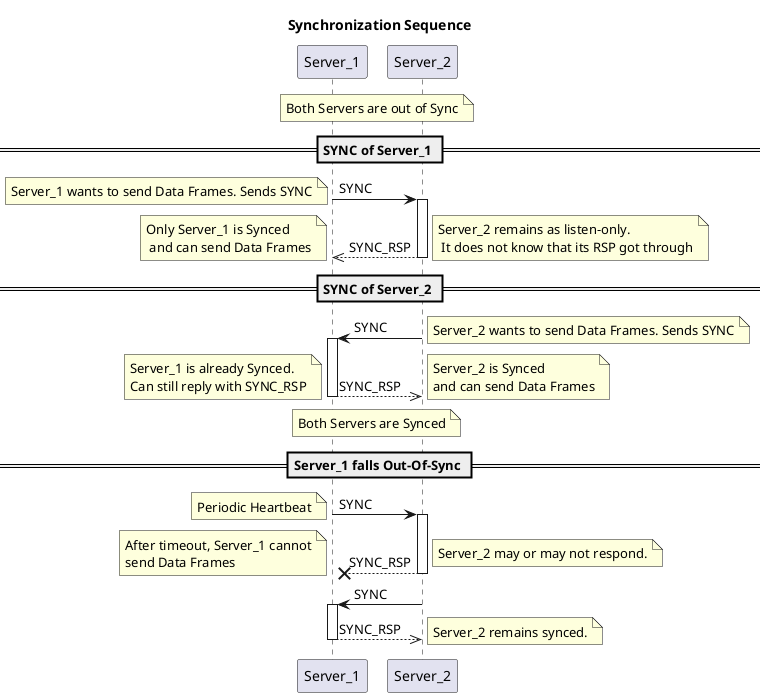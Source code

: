 @startuml Synchronization Sequence YAPServer
Title Synchronization Sequence
autoactivate on

participant Server_1
participant Server_2

note across: Both Servers are out of Sync
== SYNC of Server_1 ==

Server_1 -> Server_2 : SYNC
note left: Server_1 wants to send Data Frames. Sends SYNC

Server_2 -->> Server_1 : SYNC_RSP
note left: Only Server_1 is Synced\n and can send Data Frames
note right: Server_2 remains as listen-only.\n It does not know that its RSP got through

== SYNC of Server_2 ==

Server_2 -> Server_1 : SYNC
note right: Server_2 wants to send Data Frames. Sends SYNC

Server_1 -->> Server_2 : SYNC_RSP
note left: Server_1 is already Synced.\nCan still reply with SYNC_RSP
note right: Server_2 is Synced\nand can send Data Frames

note across: Both Servers are Synced

== Server_1 falls Out-Of-Sync ==
Server_1 -> Server_2 : SYNC
note left: Periodic Heartbeat

Server_2 --x Server_1 : SYNC_RSP
deactivate
note right: Server_2 may or may not respond.
note left: After timeout, Server_1 cannot\nsend Data Frames

Server_2 -> Server_1 : SYNC
Server_1 -->> Server_2 : SYNC_RSP
note right: Server_2 remains synced.

@enduml
